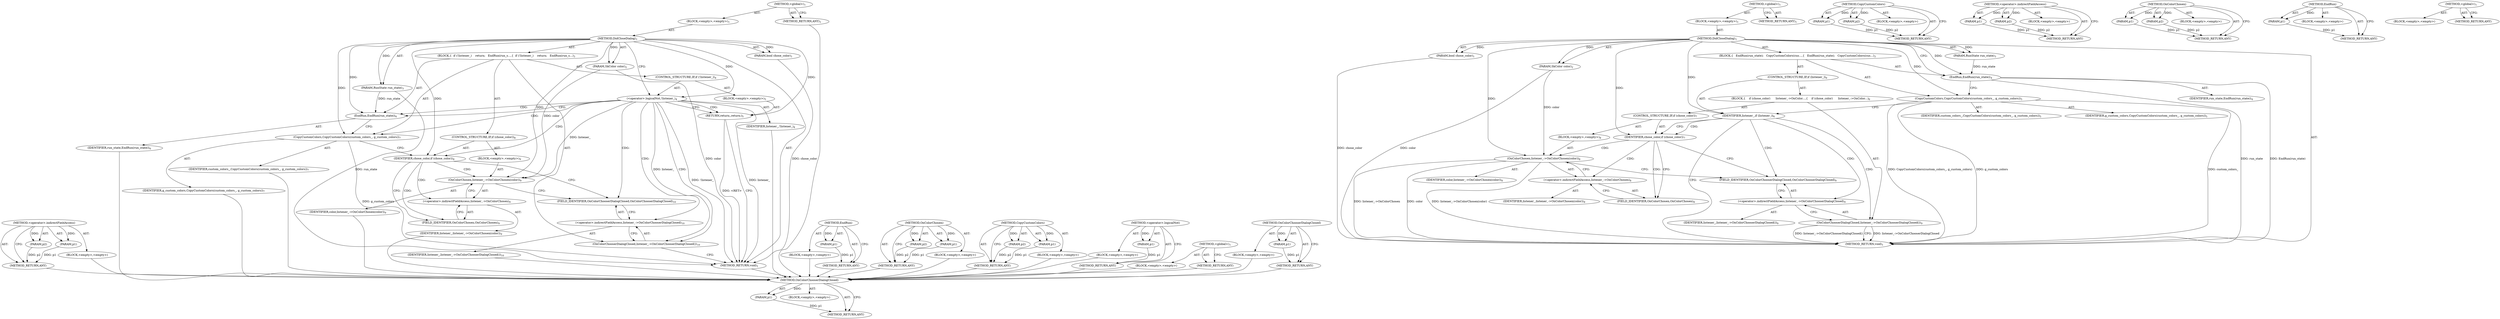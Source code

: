 digraph "&lt;global&gt;" {
vulnerable_74 [label=<(METHOD,&lt;operator&gt;.indirectFieldAccess)>];
vulnerable_75 [label=<(PARAM,p1)>];
vulnerable_76 [label=<(PARAM,p2)>];
vulnerable_77 [label=<(BLOCK,&lt;empty&gt;,&lt;empty&gt;)>];
vulnerable_78 [label=<(METHOD_RETURN,ANY)>];
vulnerable_6 [label=<(METHOD,&lt;global&gt;)<SUB>1</SUB>>];
vulnerable_7 [label=<(BLOCK,&lt;empty&gt;,&lt;empty&gt;)<SUB>1</SUB>>];
vulnerable_8 [label=<(METHOD,DidCloseDialog)<SUB>1</SUB>>];
vulnerable_9 [label=<(PARAM,bool chose_color)<SUB>1</SUB>>];
vulnerable_10 [label=<(PARAM,SkColor color)<SUB>2</SUB>>];
vulnerable_11 [label=<(PARAM,RunState run_state)<SUB>3</SUB>>];
vulnerable_12 [label=<(BLOCK,{
  if (!listener_)
    return;
   EndRun(run_s...,{
  if (!listener_)
    return;
   EndRun(run_s...)<SUB>3</SUB>>];
vulnerable_13 [label=<(CONTROL_STRUCTURE,IF,if (!listener_))<SUB>4</SUB>>];
vulnerable_14 [label=<(&lt;operator&gt;.logicalNot,!listener_)<SUB>4</SUB>>];
vulnerable_15 [label=<(IDENTIFIER,listener_,!listener_)<SUB>4</SUB>>];
vulnerable_16 [label=<(BLOCK,&lt;empty&gt;,&lt;empty&gt;)<SUB>5</SUB>>];
vulnerable_17 [label=<(RETURN,return;,return;)<SUB>5</SUB>>];
vulnerable_18 [label=<(EndRun,EndRun(run_state))<SUB>6</SUB>>];
vulnerable_19 [label=<(IDENTIFIER,run_state,EndRun(run_state))<SUB>6</SUB>>];
vulnerable_20 [label=<(CopyCustomColors,CopyCustomColors(custom_colors_, g_custom_colors))<SUB>7</SUB>>];
vulnerable_21 [label=<(IDENTIFIER,custom_colors_,CopyCustomColors(custom_colors_, g_custom_colors))<SUB>7</SUB>>];
vulnerable_22 [label=<(IDENTIFIER,g_custom_colors,CopyCustomColors(custom_colors_, g_custom_colors))<SUB>7</SUB>>];
vulnerable_23 [label=<(CONTROL_STRUCTURE,IF,if (chose_color))<SUB>8</SUB>>];
vulnerable_24 [label=<(IDENTIFIER,chose_color,if (chose_color))<SUB>8</SUB>>];
vulnerable_25 [label=<(BLOCK,&lt;empty&gt;,&lt;empty&gt;)<SUB>9</SUB>>];
vulnerable_26 [label=<(OnColorChosen,listener_-&gt;OnColorChosen(color))<SUB>9</SUB>>];
vulnerable_27 [label=<(&lt;operator&gt;.indirectFieldAccess,listener_-&gt;OnColorChosen)<SUB>9</SUB>>];
vulnerable_28 [label=<(IDENTIFIER,listener_,listener_-&gt;OnColorChosen(color))<SUB>9</SUB>>];
vulnerable_29 [label=<(FIELD_IDENTIFIER,OnColorChosen,OnColorChosen)<SUB>9</SUB>>];
vulnerable_30 [label=<(IDENTIFIER,color,listener_-&gt;OnColorChosen(color))<SUB>9</SUB>>];
vulnerable_31 [label=<(OnColorChooserDialogClosed,listener_-&gt;OnColorChooserDialogClosed())<SUB>10</SUB>>];
vulnerable_32 [label=<(&lt;operator&gt;.indirectFieldAccess,listener_-&gt;OnColorChooserDialogClosed)<SUB>10</SUB>>];
vulnerable_33 [label=<(IDENTIFIER,listener_,listener_-&gt;OnColorChooserDialogClosed())<SUB>10</SUB>>];
vulnerable_34 [label=<(FIELD_IDENTIFIER,OnColorChooserDialogClosed,OnColorChooserDialogClosed)<SUB>10</SUB>>];
vulnerable_35 [label=<(METHOD_RETURN,void)<SUB>1</SUB>>];
vulnerable_37 [label=<(METHOD_RETURN,ANY)<SUB>1</SUB>>];
vulnerable_60 [label=<(METHOD,EndRun)>];
vulnerable_61 [label=<(PARAM,p1)>];
vulnerable_62 [label=<(BLOCK,&lt;empty&gt;,&lt;empty&gt;)>];
vulnerable_63 [label=<(METHOD_RETURN,ANY)>];
vulnerable_69 [label=<(METHOD,OnColorChosen)>];
vulnerable_70 [label=<(PARAM,p1)>];
vulnerable_71 [label=<(PARAM,p2)>];
vulnerable_72 [label=<(BLOCK,&lt;empty&gt;,&lt;empty&gt;)>];
vulnerable_73 [label=<(METHOD_RETURN,ANY)>];
vulnerable_64 [label=<(METHOD,CopyCustomColors)>];
vulnerable_65 [label=<(PARAM,p1)>];
vulnerable_66 [label=<(PARAM,p2)>];
vulnerable_67 [label=<(BLOCK,&lt;empty&gt;,&lt;empty&gt;)>];
vulnerable_68 [label=<(METHOD_RETURN,ANY)>];
vulnerable_56 [label=<(METHOD,&lt;operator&gt;.logicalNot)>];
vulnerable_57 [label=<(PARAM,p1)>];
vulnerable_58 [label=<(BLOCK,&lt;empty&gt;,&lt;empty&gt;)>];
vulnerable_59 [label=<(METHOD_RETURN,ANY)>];
vulnerable_50 [label=<(METHOD,&lt;global&gt;)<SUB>1</SUB>>];
vulnerable_51 [label=<(BLOCK,&lt;empty&gt;,&lt;empty&gt;)>];
vulnerable_52 [label=<(METHOD_RETURN,ANY)>];
vulnerable_79 [label=<(METHOD,OnColorChooserDialogClosed)>];
vulnerable_80 [label=<(PARAM,p1)>];
vulnerable_81 [label=<(BLOCK,&lt;empty&gt;,&lt;empty&gt;)>];
vulnerable_82 [label=<(METHOD_RETURN,ANY)>];
fixed_73 [label=<(METHOD,OnColorChooserDialogClosed)>];
fixed_74 [label=<(PARAM,p1)>];
fixed_75 [label=<(BLOCK,&lt;empty&gt;,&lt;empty&gt;)>];
fixed_76 [label=<(METHOD_RETURN,ANY)>];
fixed_6 [label=<(METHOD,&lt;global&gt;)<SUB>1</SUB>>];
fixed_7 [label=<(BLOCK,&lt;empty&gt;,&lt;empty&gt;)<SUB>1</SUB>>];
fixed_8 [label=<(METHOD,DidCloseDialog)<SUB>1</SUB>>];
fixed_9 [label=<(PARAM,bool chose_color)<SUB>1</SUB>>];
fixed_10 [label=<(PARAM,SkColor color)<SUB>2</SUB>>];
fixed_11 [label=<(PARAM,RunState run_state)<SUB>3</SUB>>];
fixed_12 [label=<(BLOCK,{
   EndRun(run_state);
   CopyCustomColors(cus...,{
   EndRun(run_state);
   CopyCustomColors(cus...)<SUB>3</SUB>>];
fixed_13 [label=<(EndRun,EndRun(run_state))<SUB>4</SUB>>];
fixed_14 [label=<(IDENTIFIER,run_state,EndRun(run_state))<SUB>4</SUB>>];
fixed_15 [label=<(CopyCustomColors,CopyCustomColors(custom_colors_, g_custom_colors))<SUB>5</SUB>>];
fixed_16 [label=<(IDENTIFIER,custom_colors_,CopyCustomColors(custom_colors_, g_custom_colors))<SUB>5</SUB>>];
fixed_17 [label=<(IDENTIFIER,g_custom_colors,CopyCustomColors(custom_colors_, g_custom_colors))<SUB>5</SUB>>];
fixed_18 [label=<(CONTROL_STRUCTURE,IF,if (listener_))<SUB>6</SUB>>];
fixed_19 [label=<(IDENTIFIER,listener_,if (listener_))<SUB>6</SUB>>];
fixed_20 [label=<(BLOCK,{
    if (chose_color)
      listener_-&gt;OnColor...,{
    if (chose_color)
      listener_-&gt;OnColor...)<SUB>6</SUB>>];
fixed_21 [label=<(CONTROL_STRUCTURE,IF,if (chose_color))<SUB>7</SUB>>];
fixed_22 [label=<(IDENTIFIER,chose_color,if (chose_color))<SUB>7</SUB>>];
fixed_23 [label=<(BLOCK,&lt;empty&gt;,&lt;empty&gt;)<SUB>8</SUB>>];
fixed_24 [label=<(OnColorChosen,listener_-&gt;OnColorChosen(color))<SUB>8</SUB>>];
fixed_25 [label=<(&lt;operator&gt;.indirectFieldAccess,listener_-&gt;OnColorChosen)<SUB>8</SUB>>];
fixed_26 [label=<(IDENTIFIER,listener_,listener_-&gt;OnColorChosen(color))<SUB>8</SUB>>];
fixed_27 [label=<(FIELD_IDENTIFIER,OnColorChosen,OnColorChosen)<SUB>8</SUB>>];
fixed_28 [label=<(IDENTIFIER,color,listener_-&gt;OnColorChosen(color))<SUB>8</SUB>>];
fixed_29 [label=<(OnColorChooserDialogClosed,listener_-&gt;OnColorChooserDialogClosed())<SUB>9</SUB>>];
fixed_30 [label=<(&lt;operator&gt;.indirectFieldAccess,listener_-&gt;OnColorChooserDialogClosed)<SUB>9</SUB>>];
fixed_31 [label=<(IDENTIFIER,listener_,listener_-&gt;OnColorChooserDialogClosed())<SUB>9</SUB>>];
fixed_32 [label=<(FIELD_IDENTIFIER,OnColorChooserDialogClosed,OnColorChooserDialogClosed)<SUB>9</SUB>>];
fixed_33 [label=<(METHOD_RETURN,void)<SUB>1</SUB>>];
fixed_35 [label=<(METHOD_RETURN,ANY)<SUB>1</SUB>>];
fixed_58 [label=<(METHOD,CopyCustomColors)>];
fixed_59 [label=<(PARAM,p1)>];
fixed_60 [label=<(PARAM,p2)>];
fixed_61 [label=<(BLOCK,&lt;empty&gt;,&lt;empty&gt;)>];
fixed_62 [label=<(METHOD_RETURN,ANY)>];
fixed_68 [label=<(METHOD,&lt;operator&gt;.indirectFieldAccess)>];
fixed_69 [label=<(PARAM,p1)>];
fixed_70 [label=<(PARAM,p2)>];
fixed_71 [label=<(BLOCK,&lt;empty&gt;,&lt;empty&gt;)>];
fixed_72 [label=<(METHOD_RETURN,ANY)>];
fixed_63 [label=<(METHOD,OnColorChosen)>];
fixed_64 [label=<(PARAM,p1)>];
fixed_65 [label=<(PARAM,p2)>];
fixed_66 [label=<(BLOCK,&lt;empty&gt;,&lt;empty&gt;)>];
fixed_67 [label=<(METHOD_RETURN,ANY)>];
fixed_54 [label=<(METHOD,EndRun)>];
fixed_55 [label=<(PARAM,p1)>];
fixed_56 [label=<(BLOCK,&lt;empty&gt;,&lt;empty&gt;)>];
fixed_57 [label=<(METHOD_RETURN,ANY)>];
fixed_48 [label=<(METHOD,&lt;global&gt;)<SUB>1</SUB>>];
fixed_49 [label=<(BLOCK,&lt;empty&gt;,&lt;empty&gt;)>];
fixed_50 [label=<(METHOD_RETURN,ANY)>];
vulnerable_74 -> vulnerable_75  [key=0, label="AST: "];
vulnerable_74 -> vulnerable_75  [key=1, label="DDG: "];
vulnerable_74 -> vulnerable_77  [key=0, label="AST: "];
vulnerable_74 -> vulnerable_76  [key=0, label="AST: "];
vulnerable_74 -> vulnerable_76  [key=1, label="DDG: "];
vulnerable_74 -> vulnerable_78  [key=0, label="AST: "];
vulnerable_74 -> vulnerable_78  [key=1, label="CFG: "];
vulnerable_75 -> vulnerable_78  [key=0, label="DDG: p1"];
vulnerable_76 -> vulnerable_78  [key=0, label="DDG: p2"];
vulnerable_77 -> fixed_73  [key=0];
vulnerable_78 -> fixed_73  [key=0];
vulnerable_6 -> vulnerable_7  [key=0, label="AST: "];
vulnerable_6 -> vulnerable_37  [key=0, label="AST: "];
vulnerable_6 -> vulnerable_37  [key=1, label="CFG: "];
vulnerable_7 -> vulnerable_8  [key=0, label="AST: "];
vulnerable_8 -> vulnerable_9  [key=0, label="AST: "];
vulnerable_8 -> vulnerable_9  [key=1, label="DDG: "];
vulnerable_8 -> vulnerable_10  [key=0, label="AST: "];
vulnerable_8 -> vulnerable_10  [key=1, label="DDG: "];
vulnerable_8 -> vulnerable_11  [key=0, label="AST: "];
vulnerable_8 -> vulnerable_11  [key=1, label="DDG: "];
vulnerable_8 -> vulnerable_12  [key=0, label="AST: "];
vulnerable_8 -> vulnerable_35  [key=0, label="AST: "];
vulnerable_8 -> vulnerable_14  [key=0, label="CFG: "];
vulnerable_8 -> vulnerable_14  [key=1, label="DDG: "];
vulnerable_8 -> vulnerable_18  [key=0, label="DDG: "];
vulnerable_8 -> vulnerable_20  [key=0, label="DDG: "];
vulnerable_8 -> vulnerable_24  [key=0, label="DDG: "];
vulnerable_8 -> vulnerable_17  [key=0, label="DDG: "];
vulnerable_8 -> vulnerable_26  [key=0, label="DDG: "];
vulnerable_9 -> vulnerable_35  [key=0, label="DDG: chose_color"];
vulnerable_10 -> vulnerable_35  [key=0, label="DDG: color"];
vulnerable_10 -> vulnerable_26  [key=0, label="DDG: color"];
vulnerable_11 -> vulnerable_35  [key=0, label="DDG: run_state"];
vulnerable_11 -> vulnerable_18  [key=0, label="DDG: run_state"];
vulnerable_12 -> vulnerable_13  [key=0, label="AST: "];
vulnerable_12 -> vulnerable_18  [key=0, label="AST: "];
vulnerable_12 -> vulnerable_20  [key=0, label="AST: "];
vulnerable_12 -> vulnerable_23  [key=0, label="AST: "];
vulnerable_12 -> vulnerable_31  [key=0, label="AST: "];
vulnerable_13 -> vulnerable_14  [key=0, label="AST: "];
vulnerable_13 -> vulnerable_16  [key=0, label="AST: "];
vulnerable_14 -> vulnerable_15  [key=0, label="AST: "];
vulnerable_14 -> vulnerable_17  [key=0, label="CFG: "];
vulnerable_14 -> vulnerable_17  [key=1, label="CDG: "];
vulnerable_14 -> vulnerable_18  [key=0, label="CFG: "];
vulnerable_14 -> vulnerable_18  [key=1, label="CDG: "];
vulnerable_14 -> vulnerable_35  [key=0, label="DDG: listener_"];
vulnerable_14 -> vulnerable_35  [key=1, label="DDG: !listener_"];
vulnerable_14 -> vulnerable_31  [key=0, label="DDG: listener_"];
vulnerable_14 -> vulnerable_31  [key=1, label="CDG: "];
vulnerable_14 -> vulnerable_26  [key=0, label="DDG: listener_"];
vulnerable_14 -> vulnerable_24  [key=0, label="CDG: "];
vulnerable_14 -> vulnerable_34  [key=0, label="CDG: "];
vulnerable_14 -> vulnerable_32  [key=0, label="CDG: "];
vulnerable_14 -> vulnerable_20  [key=0, label="CDG: "];
vulnerable_15 -> fixed_73  [key=0];
vulnerable_16 -> vulnerable_17  [key=0, label="AST: "];
vulnerable_17 -> vulnerable_35  [key=0, label="CFG: "];
vulnerable_17 -> vulnerable_35  [key=1, label="DDG: &lt;RET&gt;"];
vulnerable_18 -> vulnerable_19  [key=0, label="AST: "];
vulnerable_18 -> vulnerable_20  [key=0, label="CFG: "];
vulnerable_19 -> fixed_73  [key=0];
vulnerable_20 -> vulnerable_21  [key=0, label="AST: "];
vulnerable_20 -> vulnerable_22  [key=0, label="AST: "];
vulnerable_20 -> vulnerable_24  [key=0, label="CFG: "];
vulnerable_20 -> vulnerable_35  [key=0, label="DDG: g_custom_colors"];
vulnerable_21 -> fixed_73  [key=0];
vulnerable_22 -> fixed_73  [key=0];
vulnerable_23 -> vulnerable_24  [key=0, label="AST: "];
vulnerable_23 -> vulnerable_25  [key=0, label="AST: "];
vulnerable_24 -> vulnerable_29  [key=0, label="CFG: "];
vulnerable_24 -> vulnerable_29  [key=1, label="CDG: "];
vulnerable_24 -> vulnerable_34  [key=0, label="CFG: "];
vulnerable_24 -> vulnerable_26  [key=0, label="CDG: "];
vulnerable_24 -> vulnerable_27  [key=0, label="CDG: "];
vulnerable_25 -> vulnerable_26  [key=0, label="AST: "];
vulnerable_26 -> vulnerable_27  [key=0, label="AST: "];
vulnerable_26 -> vulnerable_30  [key=0, label="AST: "];
vulnerable_26 -> vulnerable_34  [key=0, label="CFG: "];
vulnerable_27 -> vulnerable_28  [key=0, label="AST: "];
vulnerable_27 -> vulnerable_29  [key=0, label="AST: "];
vulnerable_27 -> vulnerable_26  [key=0, label="CFG: "];
vulnerable_28 -> fixed_73  [key=0];
vulnerable_29 -> vulnerable_27  [key=0, label="CFG: "];
vulnerable_30 -> fixed_73  [key=0];
vulnerable_31 -> vulnerable_32  [key=0, label="AST: "];
vulnerable_31 -> vulnerable_35  [key=0, label="CFG: "];
vulnerable_32 -> vulnerable_33  [key=0, label="AST: "];
vulnerable_32 -> vulnerable_34  [key=0, label="AST: "];
vulnerable_32 -> vulnerable_31  [key=0, label="CFG: "];
vulnerable_33 -> fixed_73  [key=0];
vulnerable_34 -> vulnerable_32  [key=0, label="CFG: "];
vulnerable_35 -> fixed_73  [key=0];
vulnerable_37 -> fixed_73  [key=0];
vulnerable_60 -> vulnerable_61  [key=0, label="AST: "];
vulnerable_60 -> vulnerable_61  [key=1, label="DDG: "];
vulnerable_60 -> vulnerable_62  [key=0, label="AST: "];
vulnerable_60 -> vulnerable_63  [key=0, label="AST: "];
vulnerable_60 -> vulnerable_63  [key=1, label="CFG: "];
vulnerable_61 -> vulnerable_63  [key=0, label="DDG: p1"];
vulnerable_62 -> fixed_73  [key=0];
vulnerable_63 -> fixed_73  [key=0];
vulnerable_69 -> vulnerable_70  [key=0, label="AST: "];
vulnerable_69 -> vulnerable_70  [key=1, label="DDG: "];
vulnerable_69 -> vulnerable_72  [key=0, label="AST: "];
vulnerable_69 -> vulnerable_71  [key=0, label="AST: "];
vulnerable_69 -> vulnerable_71  [key=1, label="DDG: "];
vulnerable_69 -> vulnerable_73  [key=0, label="AST: "];
vulnerable_69 -> vulnerable_73  [key=1, label="CFG: "];
vulnerable_70 -> vulnerable_73  [key=0, label="DDG: p1"];
vulnerable_71 -> vulnerable_73  [key=0, label="DDG: p2"];
vulnerable_72 -> fixed_73  [key=0];
vulnerable_73 -> fixed_73  [key=0];
vulnerable_64 -> vulnerable_65  [key=0, label="AST: "];
vulnerable_64 -> vulnerable_65  [key=1, label="DDG: "];
vulnerable_64 -> vulnerable_67  [key=0, label="AST: "];
vulnerable_64 -> vulnerable_66  [key=0, label="AST: "];
vulnerable_64 -> vulnerable_66  [key=1, label="DDG: "];
vulnerable_64 -> vulnerable_68  [key=0, label="AST: "];
vulnerable_64 -> vulnerable_68  [key=1, label="CFG: "];
vulnerable_65 -> vulnerable_68  [key=0, label="DDG: p1"];
vulnerable_66 -> vulnerable_68  [key=0, label="DDG: p2"];
vulnerable_67 -> fixed_73  [key=0];
vulnerable_68 -> fixed_73  [key=0];
vulnerable_56 -> vulnerable_57  [key=0, label="AST: "];
vulnerable_56 -> vulnerable_57  [key=1, label="DDG: "];
vulnerable_56 -> vulnerable_58  [key=0, label="AST: "];
vulnerable_56 -> vulnerable_59  [key=0, label="AST: "];
vulnerable_56 -> vulnerable_59  [key=1, label="CFG: "];
vulnerable_57 -> vulnerable_59  [key=0, label="DDG: p1"];
vulnerable_58 -> fixed_73  [key=0];
vulnerable_59 -> fixed_73  [key=0];
vulnerable_50 -> vulnerable_51  [key=0, label="AST: "];
vulnerable_50 -> vulnerable_52  [key=0, label="AST: "];
vulnerable_50 -> vulnerable_52  [key=1, label="CFG: "];
vulnerable_51 -> fixed_73  [key=0];
vulnerable_52 -> fixed_73  [key=0];
vulnerable_79 -> vulnerable_80  [key=0, label="AST: "];
vulnerable_79 -> vulnerable_80  [key=1, label="DDG: "];
vulnerable_79 -> vulnerable_81  [key=0, label="AST: "];
vulnerable_79 -> vulnerable_82  [key=0, label="AST: "];
vulnerable_79 -> vulnerable_82  [key=1, label="CFG: "];
vulnerable_80 -> vulnerable_82  [key=0, label="DDG: p1"];
vulnerable_81 -> fixed_73  [key=0];
vulnerable_82 -> fixed_73  [key=0];
fixed_73 -> fixed_74  [key=0, label="AST: "];
fixed_73 -> fixed_74  [key=1, label="DDG: "];
fixed_73 -> fixed_75  [key=0, label="AST: "];
fixed_73 -> fixed_76  [key=0, label="AST: "];
fixed_73 -> fixed_76  [key=1, label="CFG: "];
fixed_74 -> fixed_76  [key=0, label="DDG: p1"];
fixed_6 -> fixed_7  [key=0, label="AST: "];
fixed_6 -> fixed_35  [key=0, label="AST: "];
fixed_6 -> fixed_35  [key=1, label="CFG: "];
fixed_7 -> fixed_8  [key=0, label="AST: "];
fixed_8 -> fixed_9  [key=0, label="AST: "];
fixed_8 -> fixed_9  [key=1, label="DDG: "];
fixed_8 -> fixed_10  [key=0, label="AST: "];
fixed_8 -> fixed_10  [key=1, label="DDG: "];
fixed_8 -> fixed_11  [key=0, label="AST: "];
fixed_8 -> fixed_11  [key=1, label="DDG: "];
fixed_8 -> fixed_12  [key=0, label="AST: "];
fixed_8 -> fixed_33  [key=0, label="AST: "];
fixed_8 -> fixed_13  [key=0, label="CFG: "];
fixed_8 -> fixed_13  [key=1, label="DDG: "];
fixed_8 -> fixed_15  [key=0, label="DDG: "];
fixed_8 -> fixed_19  [key=0, label="DDG: "];
fixed_8 -> fixed_22  [key=0, label="DDG: "];
fixed_8 -> fixed_24  [key=0, label="DDG: "];
fixed_9 -> fixed_33  [key=0, label="DDG: chose_color"];
fixed_10 -> fixed_33  [key=0, label="DDG: color"];
fixed_10 -> fixed_24  [key=0, label="DDG: color"];
fixed_11 -> fixed_13  [key=0, label="DDG: run_state"];
fixed_12 -> fixed_13  [key=0, label="AST: "];
fixed_12 -> fixed_15  [key=0, label="AST: "];
fixed_12 -> fixed_18  [key=0, label="AST: "];
fixed_13 -> fixed_14  [key=0, label="AST: "];
fixed_13 -> fixed_15  [key=0, label="CFG: "];
fixed_13 -> fixed_33  [key=0, label="DDG: run_state"];
fixed_13 -> fixed_33  [key=1, label="DDG: EndRun(run_state)"];
fixed_15 -> fixed_16  [key=0, label="AST: "];
fixed_15 -> fixed_17  [key=0, label="AST: "];
fixed_15 -> fixed_19  [key=0, label="CFG: "];
fixed_15 -> fixed_33  [key=0, label="DDG: custom_colors_"];
fixed_15 -> fixed_33  [key=1, label="DDG: CopyCustomColors(custom_colors_, g_custom_colors)"];
fixed_15 -> fixed_33  [key=2, label="DDG: g_custom_colors"];
fixed_18 -> fixed_19  [key=0, label="AST: "];
fixed_18 -> fixed_20  [key=0, label="AST: "];
fixed_19 -> fixed_22  [key=0, label="CFG: "];
fixed_19 -> fixed_22  [key=1, label="CDG: "];
fixed_19 -> fixed_33  [key=0, label="CFG: "];
fixed_19 -> fixed_30  [key=0, label="CDG: "];
fixed_19 -> fixed_29  [key=0, label="CDG: "];
fixed_19 -> fixed_32  [key=0, label="CDG: "];
fixed_20 -> fixed_21  [key=0, label="AST: "];
fixed_20 -> fixed_29  [key=0, label="AST: "];
fixed_21 -> fixed_22  [key=0, label="AST: "];
fixed_21 -> fixed_23  [key=0, label="AST: "];
fixed_22 -> fixed_27  [key=0, label="CFG: "];
fixed_22 -> fixed_27  [key=1, label="CDG: "];
fixed_22 -> fixed_32  [key=0, label="CFG: "];
fixed_22 -> fixed_24  [key=0, label="CDG: "];
fixed_22 -> fixed_25  [key=0, label="CDG: "];
fixed_23 -> fixed_24  [key=0, label="AST: "];
fixed_24 -> fixed_25  [key=0, label="AST: "];
fixed_24 -> fixed_28  [key=0, label="AST: "];
fixed_24 -> fixed_32  [key=0, label="CFG: "];
fixed_24 -> fixed_33  [key=0, label="DDG: listener_-&gt;OnColorChosen"];
fixed_24 -> fixed_33  [key=1, label="DDG: color"];
fixed_24 -> fixed_33  [key=2, label="DDG: listener_-&gt;OnColorChosen(color)"];
fixed_25 -> fixed_26  [key=0, label="AST: "];
fixed_25 -> fixed_27  [key=0, label="AST: "];
fixed_25 -> fixed_24  [key=0, label="CFG: "];
fixed_27 -> fixed_25  [key=0, label="CFG: "];
fixed_29 -> fixed_30  [key=0, label="AST: "];
fixed_29 -> fixed_33  [key=0, label="CFG: "];
fixed_29 -> fixed_33  [key=1, label="DDG: listener_-&gt;OnColorChooserDialogClosed"];
fixed_29 -> fixed_33  [key=2, label="DDG: listener_-&gt;OnColorChooserDialogClosed()"];
fixed_30 -> fixed_31  [key=0, label="AST: "];
fixed_30 -> fixed_32  [key=0, label="AST: "];
fixed_30 -> fixed_29  [key=0, label="CFG: "];
fixed_32 -> fixed_30  [key=0, label="CFG: "];
fixed_58 -> fixed_59  [key=0, label="AST: "];
fixed_58 -> fixed_59  [key=1, label="DDG: "];
fixed_58 -> fixed_61  [key=0, label="AST: "];
fixed_58 -> fixed_60  [key=0, label="AST: "];
fixed_58 -> fixed_60  [key=1, label="DDG: "];
fixed_58 -> fixed_62  [key=0, label="AST: "];
fixed_58 -> fixed_62  [key=1, label="CFG: "];
fixed_59 -> fixed_62  [key=0, label="DDG: p1"];
fixed_60 -> fixed_62  [key=0, label="DDG: p2"];
fixed_68 -> fixed_69  [key=0, label="AST: "];
fixed_68 -> fixed_69  [key=1, label="DDG: "];
fixed_68 -> fixed_71  [key=0, label="AST: "];
fixed_68 -> fixed_70  [key=0, label="AST: "];
fixed_68 -> fixed_70  [key=1, label="DDG: "];
fixed_68 -> fixed_72  [key=0, label="AST: "];
fixed_68 -> fixed_72  [key=1, label="CFG: "];
fixed_69 -> fixed_72  [key=0, label="DDG: p1"];
fixed_70 -> fixed_72  [key=0, label="DDG: p2"];
fixed_63 -> fixed_64  [key=0, label="AST: "];
fixed_63 -> fixed_64  [key=1, label="DDG: "];
fixed_63 -> fixed_66  [key=0, label="AST: "];
fixed_63 -> fixed_65  [key=0, label="AST: "];
fixed_63 -> fixed_65  [key=1, label="DDG: "];
fixed_63 -> fixed_67  [key=0, label="AST: "];
fixed_63 -> fixed_67  [key=1, label="CFG: "];
fixed_64 -> fixed_67  [key=0, label="DDG: p1"];
fixed_65 -> fixed_67  [key=0, label="DDG: p2"];
fixed_54 -> fixed_55  [key=0, label="AST: "];
fixed_54 -> fixed_55  [key=1, label="DDG: "];
fixed_54 -> fixed_56  [key=0, label="AST: "];
fixed_54 -> fixed_57  [key=0, label="AST: "];
fixed_54 -> fixed_57  [key=1, label="CFG: "];
fixed_55 -> fixed_57  [key=0, label="DDG: p1"];
fixed_48 -> fixed_49  [key=0, label="AST: "];
fixed_48 -> fixed_50  [key=0, label="AST: "];
fixed_48 -> fixed_50  [key=1, label="CFG: "];
}
